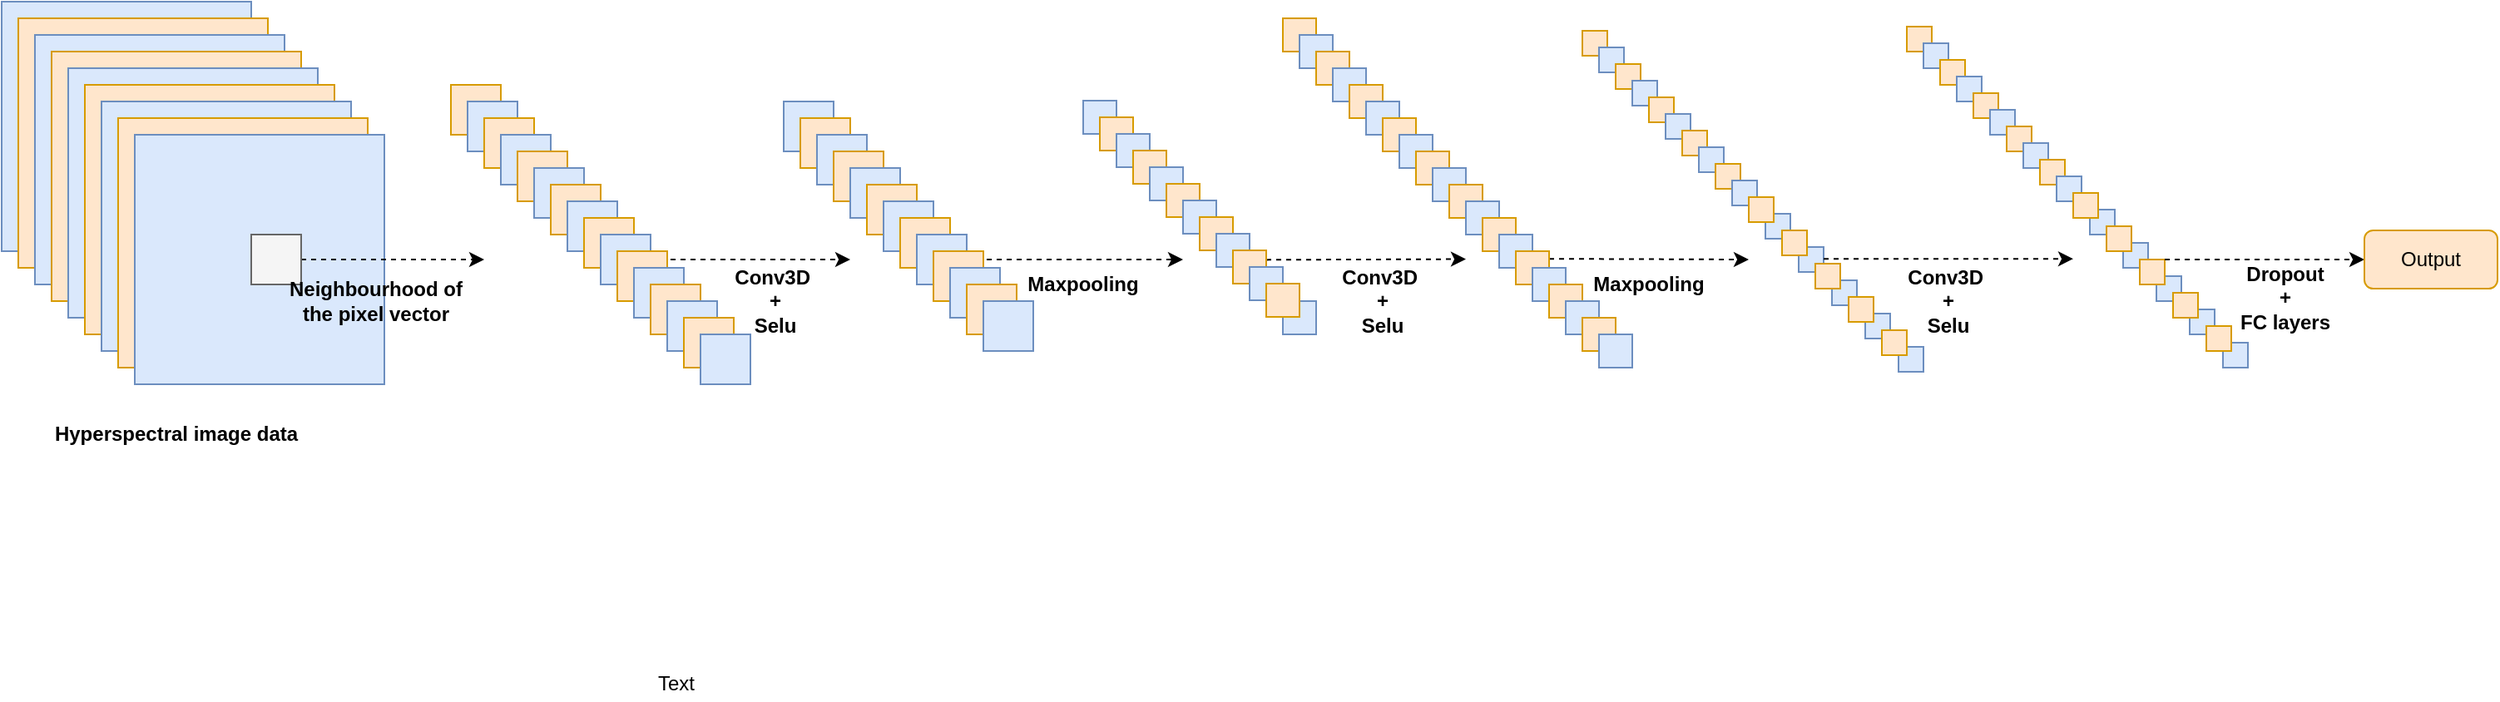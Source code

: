 <mxfile version="13.7.8" type="github">
  <diagram id="l_VRbaYY5x8nG968U9lK" name="Page-1">
    <mxGraphModel dx="918" dy="485" grid="1" gridSize="10" guides="1" tooltips="1" connect="1" arrows="1" fold="1" page="1" pageScale="1" pageWidth="827" pageHeight="1169" math="0" shadow="0">
      <root>
        <mxCell id="0" />
        <mxCell id="1" parent="0" />
        <mxCell id="CNsvlzbDIOFofRBmc1B0-144" value="" style="whiteSpace=wrap;html=1;aspect=fixed;labelBackgroundColor=none;fillColor=#ffe6cc;strokeColor=#d79b00;" vertex="1" parent="1">
          <mxGeometry x="980" y="157.5" width="15" height="15" as="geometry" />
        </mxCell>
        <mxCell id="CNsvlzbDIOFofRBmc1B0-2" value="" style="whiteSpace=wrap;html=1;aspect=fixed;fillColor=#dae8fc;strokeColor=#6c8ebf;" vertex="1" parent="1">
          <mxGeometry x="30" y="140" width="150" height="150" as="geometry" />
        </mxCell>
        <mxCell id="CNsvlzbDIOFofRBmc1B0-5" value="" style="whiteSpace=wrap;html=1;aspect=fixed;fillColor=#ffe6cc;strokeColor=#d79b00;" vertex="1" parent="1">
          <mxGeometry x="40" y="150" width="150" height="150" as="geometry" />
        </mxCell>
        <mxCell id="CNsvlzbDIOFofRBmc1B0-6" value="" style="whiteSpace=wrap;html=1;aspect=fixed;fillColor=#dae8fc;strokeColor=#6c8ebf;" vertex="1" parent="1">
          <mxGeometry x="50" y="160" width="150" height="150" as="geometry" />
        </mxCell>
        <mxCell id="CNsvlzbDIOFofRBmc1B0-7" value="" style="whiteSpace=wrap;html=1;aspect=fixed;fillColor=#ffe6cc;strokeColor=#d79b00;" vertex="1" parent="1">
          <mxGeometry x="60" y="170" width="150" height="150" as="geometry" />
        </mxCell>
        <mxCell id="CNsvlzbDIOFofRBmc1B0-8" value="" style="whiteSpace=wrap;html=1;aspect=fixed;fillColor=#dae8fc;strokeColor=#6c8ebf;" vertex="1" parent="1">
          <mxGeometry x="70" y="180" width="150" height="150" as="geometry" />
        </mxCell>
        <mxCell id="CNsvlzbDIOFofRBmc1B0-9" value="" style="whiteSpace=wrap;html=1;aspect=fixed;fillColor=#ffe6cc;strokeColor=#d79b00;" vertex="1" parent="1">
          <mxGeometry x="80" y="190" width="150" height="150" as="geometry" />
        </mxCell>
        <mxCell id="CNsvlzbDIOFofRBmc1B0-10" value="" style="whiteSpace=wrap;html=1;aspect=fixed;fillColor=#dae8fc;strokeColor=#6c8ebf;" vertex="1" parent="1">
          <mxGeometry x="90" y="200" width="150" height="150" as="geometry" />
        </mxCell>
        <mxCell id="CNsvlzbDIOFofRBmc1B0-12" value="" style="whiteSpace=wrap;html=1;aspect=fixed;fillColor=#ffe6cc;strokeColor=#d79b00;" vertex="1" parent="1">
          <mxGeometry x="100" y="210" width="150" height="150" as="geometry" />
        </mxCell>
        <mxCell id="CNsvlzbDIOFofRBmc1B0-13" value="" style="whiteSpace=wrap;html=1;aspect=fixed;fillColor=#dae8fc;strokeColor=#6c8ebf;" vertex="1" parent="1">
          <mxGeometry x="110" y="220" width="150" height="150" as="geometry" />
        </mxCell>
        <mxCell id="CNsvlzbDIOFofRBmc1B0-16" value="Hyperspectral image data" style="text;html=1;strokeColor=none;fillColor=none;align=center;verticalAlign=middle;whiteSpace=wrap;rounded=0;fontStyle=1" vertex="1" parent="1">
          <mxGeometry x="55" y="390" width="160" height="20" as="geometry" />
        </mxCell>
        <mxCell id="CNsvlzbDIOFofRBmc1B0-19" value="" style="edgeStyle=orthogonalEdgeStyle;rounded=0;sketch=0;orthogonalLoop=1;jettySize=auto;shadow=0;dashed=1;strokeWidth=1;labelBorderColor=none;html=1;endArrow=classic;endFill=1;metaEdit=1;comic=0;" edge="1" parent="1" source="CNsvlzbDIOFofRBmc1B0-18">
          <mxGeometry relative="1" as="geometry">
            <mxPoint x="320" y="295" as="targetPoint" />
          </mxGeometry>
        </mxCell>
        <mxCell id="CNsvlzbDIOFofRBmc1B0-18" value="" style="whiteSpace=wrap;html=1;aspect=fixed;fillColor=#f5f5f5;strokeColor=#666666;fontColor=#333333;" vertex="1" parent="1">
          <mxGeometry x="180" y="280" width="30" height="30" as="geometry" />
        </mxCell>
        <mxCell id="CNsvlzbDIOFofRBmc1B0-21" value="&lt;span style=&quot;font-weight: 700&quot;&gt;Neighbourhood of the pixel vector&lt;/span&gt;" style="text;html=1;strokeColor=none;fillColor=none;align=center;verticalAlign=middle;whiteSpace=wrap;rounded=0;labelBackgroundColor=none;" vertex="1" parent="1">
          <mxGeometry x="200" y="310" width="110" height="20" as="geometry" />
        </mxCell>
        <mxCell id="CNsvlzbDIOFofRBmc1B0-85" style="edgeStyle=orthogonalEdgeStyle;rounded=0;sketch=0;orthogonalLoop=1;jettySize=auto;html=1;shadow=0;dashed=1;strokeWidth=1;" edge="1" parent="1" source="CNsvlzbDIOFofRBmc1B0-31">
          <mxGeometry relative="1" as="geometry">
            <mxPoint x="540" y="295" as="targetPoint" />
            <Array as="points">
              <mxPoint x="530" y="295" />
              <mxPoint x="530" y="295" />
            </Array>
          </mxGeometry>
        </mxCell>
        <mxCell id="CNsvlzbDIOFofRBmc1B0-86" value="Text" style="text;html=1;align=center;verticalAlign=middle;resizable=0;points=[];autosize=1;" vertex="1" parent="1">
          <mxGeometry x="415" y="540" width="40" height="20" as="geometry" />
        </mxCell>
        <mxCell id="CNsvlzbDIOFofRBmc1B0-87" value="Conv3D&amp;nbsp;&lt;br&gt;+ &lt;br&gt;Selu" style="text;html=1;strokeColor=none;fillColor=none;align=center;verticalAlign=middle;whiteSpace=wrap;rounded=0;labelBackgroundColor=none;fontStyle=1" vertex="1" parent="1">
          <mxGeometry x="455" y="310" width="80" height="20" as="geometry" />
        </mxCell>
        <mxCell id="CNsvlzbDIOFofRBmc1B0-115" style="rounded=0;comic=0;sketch=0;orthogonalLoop=1;jettySize=auto;html=1;shadow=0;dashed=1;endArrow=classic;endFill=1;strokeWidth=1;" edge="1" parent="1" source="CNsvlzbDIOFofRBmc1B0-97">
          <mxGeometry relative="1" as="geometry">
            <mxPoint x="740" y="295" as="targetPoint" />
          </mxGeometry>
        </mxCell>
        <mxCell id="CNsvlzbDIOFofRBmc1B0-118" value="Conv3D&amp;nbsp;&lt;br&gt;+ &lt;br&gt;Selu" style="text;html=1;strokeColor=none;fillColor=none;align=center;verticalAlign=middle;whiteSpace=wrap;rounded=0;labelBackgroundColor=none;fontStyle=1" vertex="1" parent="1">
          <mxGeometry x="820" y="310" width="80" height="20" as="geometry" />
        </mxCell>
        <mxCell id="CNsvlzbDIOFofRBmc1B0-142" style="rounded=0;comic=0;sketch=0;orthogonalLoop=1;jettySize=auto;html=1;shadow=0;dashed=1;endArrow=classic;endFill=1;strokeWidth=1;" edge="1" parent="1">
          <mxGeometry relative="1" as="geometry">
            <mxPoint x="1080" y="295" as="targetPoint" />
            <mxPoint x="960" y="294.58" as="sourcePoint" />
          </mxGeometry>
        </mxCell>
        <mxCell id="CNsvlzbDIOFofRBmc1B0-143" value="Maxpooling" style="text;html=1;strokeColor=none;fillColor=none;align=center;verticalAlign=middle;whiteSpace=wrap;rounded=0;labelBackgroundColor=none;fontStyle=1" vertex="1" parent="1">
          <mxGeometry x="980" y="300" width="80" height="20" as="geometry" />
        </mxCell>
        <mxCell id="CNsvlzbDIOFofRBmc1B0-196" value="" style="group" vertex="1" connectable="0" parent="1">
          <mxGeometry x="300" y="190" width="180" height="180" as="geometry" />
        </mxCell>
        <mxCell id="CNsvlzbDIOFofRBmc1B0-22" value="" style="whiteSpace=wrap;html=1;aspect=fixed;labelBackgroundColor=none;fillColor=#ffe6cc;strokeColor=#d79b00;" vertex="1" parent="CNsvlzbDIOFofRBmc1B0-196">
          <mxGeometry width="30" height="30" as="geometry" />
        </mxCell>
        <mxCell id="CNsvlzbDIOFofRBmc1B0-23" value="" style="whiteSpace=wrap;html=1;aspect=fixed;labelBackgroundColor=none;fillColor=#dae8fc;strokeColor=#6c8ebf;" vertex="1" parent="CNsvlzbDIOFofRBmc1B0-196">
          <mxGeometry x="10" y="10" width="30" height="30" as="geometry" />
        </mxCell>
        <mxCell id="CNsvlzbDIOFofRBmc1B0-24" value="" style="whiteSpace=wrap;html=1;aspect=fixed;labelBackgroundColor=none;fillColor=#ffe6cc;strokeColor=#d79b00;" vertex="1" parent="CNsvlzbDIOFofRBmc1B0-196">
          <mxGeometry x="20" y="20" width="30" height="30" as="geometry" />
        </mxCell>
        <mxCell id="CNsvlzbDIOFofRBmc1B0-25" value="" style="whiteSpace=wrap;html=1;aspect=fixed;labelBackgroundColor=none;fillColor=#dae8fc;strokeColor=#6c8ebf;" vertex="1" parent="CNsvlzbDIOFofRBmc1B0-196">
          <mxGeometry x="30" y="30" width="30" height="30" as="geometry" />
        </mxCell>
        <mxCell id="CNsvlzbDIOFofRBmc1B0-26" value="" style="whiteSpace=wrap;html=1;aspect=fixed;labelBackgroundColor=none;fillColor=#ffe6cc;strokeColor=#d79b00;" vertex="1" parent="CNsvlzbDIOFofRBmc1B0-196">
          <mxGeometry x="40" y="40" width="30" height="30" as="geometry" />
        </mxCell>
        <mxCell id="CNsvlzbDIOFofRBmc1B0-27" value="" style="whiteSpace=wrap;html=1;aspect=fixed;labelBackgroundColor=none;fillColor=#dae8fc;strokeColor=#6c8ebf;" vertex="1" parent="CNsvlzbDIOFofRBmc1B0-196">
          <mxGeometry x="50" y="50" width="30" height="30" as="geometry" />
        </mxCell>
        <mxCell id="CNsvlzbDIOFofRBmc1B0-28" value="" style="whiteSpace=wrap;html=1;aspect=fixed;labelBackgroundColor=none;fillColor=#ffe6cc;strokeColor=#d79b00;" vertex="1" parent="CNsvlzbDIOFofRBmc1B0-196">
          <mxGeometry x="60" y="60" width="30" height="30" as="geometry" />
        </mxCell>
        <mxCell id="CNsvlzbDIOFofRBmc1B0-29" value="" style="whiteSpace=wrap;html=1;aspect=fixed;labelBackgroundColor=none;fillColor=#dae8fc;strokeColor=#6c8ebf;" vertex="1" parent="CNsvlzbDIOFofRBmc1B0-196">
          <mxGeometry x="70" y="70" width="30" height="30" as="geometry" />
        </mxCell>
        <mxCell id="CNsvlzbDIOFofRBmc1B0-30" value="" style="whiteSpace=wrap;html=1;aspect=fixed;labelBackgroundColor=none;fillColor=#ffe6cc;strokeColor=#d79b00;" vertex="1" parent="CNsvlzbDIOFofRBmc1B0-196">
          <mxGeometry x="80" y="80" width="30" height="30" as="geometry" />
        </mxCell>
        <mxCell id="CNsvlzbDIOFofRBmc1B0-31" value="" style="whiteSpace=wrap;html=1;aspect=fixed;labelBackgroundColor=none;fillColor=#dae8fc;strokeColor=#6c8ebf;" vertex="1" parent="CNsvlzbDIOFofRBmc1B0-196">
          <mxGeometry x="90" y="90" width="30" height="30" as="geometry" />
        </mxCell>
        <mxCell id="CNsvlzbDIOFofRBmc1B0-32" value="" style="whiteSpace=wrap;html=1;aspect=fixed;labelBackgroundColor=none;fillColor=#ffe6cc;strokeColor=#d79b00;" vertex="1" parent="CNsvlzbDIOFofRBmc1B0-196">
          <mxGeometry x="100" y="100" width="30" height="30" as="geometry" />
        </mxCell>
        <mxCell id="CNsvlzbDIOFofRBmc1B0-33" value="" style="whiteSpace=wrap;html=1;aspect=fixed;labelBackgroundColor=none;fillColor=#dae8fc;strokeColor=#6c8ebf;" vertex="1" parent="CNsvlzbDIOFofRBmc1B0-196">
          <mxGeometry x="110" y="110" width="30" height="30" as="geometry" />
        </mxCell>
        <mxCell id="CNsvlzbDIOFofRBmc1B0-34" value="" style="whiteSpace=wrap;html=1;aspect=fixed;labelBackgroundColor=none;fillColor=#ffe6cc;strokeColor=#d79b00;" vertex="1" parent="CNsvlzbDIOFofRBmc1B0-196">
          <mxGeometry x="120" y="120" width="30" height="30" as="geometry" />
        </mxCell>
        <mxCell id="CNsvlzbDIOFofRBmc1B0-35" value="" style="whiteSpace=wrap;html=1;aspect=fixed;labelBackgroundColor=none;fillColor=#dae8fc;strokeColor=#6c8ebf;" vertex="1" parent="CNsvlzbDIOFofRBmc1B0-196">
          <mxGeometry x="130" y="130" width="30" height="30" as="geometry" />
        </mxCell>
        <mxCell id="CNsvlzbDIOFofRBmc1B0-36" value="" style="whiteSpace=wrap;html=1;aspect=fixed;labelBackgroundColor=none;fillColor=#ffe6cc;strokeColor=#d79b00;" vertex="1" parent="CNsvlzbDIOFofRBmc1B0-196">
          <mxGeometry x="140" y="140" width="30" height="30" as="geometry" />
        </mxCell>
        <mxCell id="CNsvlzbDIOFofRBmc1B0-37" value="" style="whiteSpace=wrap;html=1;aspect=fixed;labelBackgroundColor=none;fillColor=#dae8fc;strokeColor=#6c8ebf;" vertex="1" parent="CNsvlzbDIOFofRBmc1B0-196">
          <mxGeometry x="150" y="150" width="30" height="30" as="geometry" />
        </mxCell>
        <mxCell id="CNsvlzbDIOFofRBmc1B0-202" value="" style="group" vertex="1" connectable="0" parent="1">
          <mxGeometry x="500" y="200" width="150" height="150" as="geometry" />
        </mxCell>
        <mxCell id="CNsvlzbDIOFofRBmc1B0-200" value="" style="group" vertex="1" connectable="0" parent="CNsvlzbDIOFofRBmc1B0-202">
          <mxGeometry width="150" height="150" as="geometry" />
        </mxCell>
        <mxCell id="CNsvlzbDIOFofRBmc1B0-195" value="" style="group" vertex="1" connectable="0" parent="CNsvlzbDIOFofRBmc1B0-200">
          <mxGeometry width="150" height="150" as="geometry" />
        </mxCell>
        <mxCell id="CNsvlzbDIOFofRBmc1B0-88" value="" style="whiteSpace=wrap;html=1;aspect=fixed;labelBackgroundColor=none;fillColor=#dae8fc;strokeColor=#6c8ebf;" vertex="1" parent="CNsvlzbDIOFofRBmc1B0-195">
          <mxGeometry width="30" height="30" as="geometry" />
        </mxCell>
        <mxCell id="CNsvlzbDIOFofRBmc1B0-90" value="" style="whiteSpace=wrap;html=1;aspect=fixed;labelBackgroundColor=none;fillColor=#ffe6cc;strokeColor=#d79b00;" vertex="1" parent="CNsvlzbDIOFofRBmc1B0-195">
          <mxGeometry x="10" y="10" width="30" height="30" as="geometry" />
        </mxCell>
        <mxCell id="CNsvlzbDIOFofRBmc1B0-91" value="" style="whiteSpace=wrap;html=1;aspect=fixed;labelBackgroundColor=none;fillColor=#dae8fc;strokeColor=#6c8ebf;" vertex="1" parent="CNsvlzbDIOFofRBmc1B0-195">
          <mxGeometry x="20" y="20" width="30" height="30" as="geometry" />
        </mxCell>
        <mxCell id="CNsvlzbDIOFofRBmc1B0-92" value="" style="whiteSpace=wrap;html=1;aspect=fixed;labelBackgroundColor=none;fillColor=#ffe6cc;strokeColor=#d79b00;" vertex="1" parent="CNsvlzbDIOFofRBmc1B0-195">
          <mxGeometry x="30" y="30" width="30" height="30" as="geometry" />
        </mxCell>
        <mxCell id="CNsvlzbDIOFofRBmc1B0-93" value="" style="whiteSpace=wrap;html=1;aspect=fixed;labelBackgroundColor=none;fillColor=#dae8fc;strokeColor=#6c8ebf;" vertex="1" parent="CNsvlzbDIOFofRBmc1B0-195">
          <mxGeometry x="40" y="40" width="30" height="30" as="geometry" />
        </mxCell>
        <mxCell id="CNsvlzbDIOFofRBmc1B0-94" value="" style="whiteSpace=wrap;html=1;aspect=fixed;labelBackgroundColor=none;fillColor=#ffe6cc;strokeColor=#d79b00;" vertex="1" parent="CNsvlzbDIOFofRBmc1B0-195">
          <mxGeometry x="50" y="50" width="30" height="30" as="geometry" />
        </mxCell>
        <mxCell id="CNsvlzbDIOFofRBmc1B0-95" value="" style="whiteSpace=wrap;html=1;aspect=fixed;labelBackgroundColor=none;fillColor=#dae8fc;strokeColor=#6c8ebf;" vertex="1" parent="CNsvlzbDIOFofRBmc1B0-195">
          <mxGeometry x="60" y="60" width="30" height="30" as="geometry" />
        </mxCell>
        <mxCell id="CNsvlzbDIOFofRBmc1B0-96" value="" style="whiteSpace=wrap;html=1;aspect=fixed;labelBackgroundColor=none;fillColor=#ffe6cc;strokeColor=#d79b00;" vertex="1" parent="CNsvlzbDIOFofRBmc1B0-195">
          <mxGeometry x="70" y="70" width="30" height="30" as="geometry" />
        </mxCell>
        <mxCell id="CNsvlzbDIOFofRBmc1B0-97" value="" style="whiteSpace=wrap;html=1;aspect=fixed;labelBackgroundColor=none;fillColor=#dae8fc;strokeColor=#6c8ebf;" vertex="1" parent="CNsvlzbDIOFofRBmc1B0-195">
          <mxGeometry x="80" y="80" width="30" height="30" as="geometry" />
        </mxCell>
        <mxCell id="CNsvlzbDIOFofRBmc1B0-98" value="" style="whiteSpace=wrap;html=1;aspect=fixed;labelBackgroundColor=none;fillColor=#ffe6cc;strokeColor=#d79b00;" vertex="1" parent="CNsvlzbDIOFofRBmc1B0-195">
          <mxGeometry x="90" y="90" width="30" height="30" as="geometry" />
        </mxCell>
        <mxCell id="CNsvlzbDIOFofRBmc1B0-99" value="" style="whiteSpace=wrap;html=1;aspect=fixed;labelBackgroundColor=none;fillColor=#dae8fc;strokeColor=#6c8ebf;" vertex="1" parent="CNsvlzbDIOFofRBmc1B0-195">
          <mxGeometry x="100" y="100" width="30" height="30" as="geometry" />
        </mxCell>
        <mxCell id="CNsvlzbDIOFofRBmc1B0-100" value="" style="whiteSpace=wrap;html=1;aspect=fixed;labelBackgroundColor=none;fillColor=#ffe6cc;strokeColor=#d79b00;" vertex="1" parent="CNsvlzbDIOFofRBmc1B0-195">
          <mxGeometry x="110" y="110" width="30" height="30" as="geometry" />
        </mxCell>
        <mxCell id="CNsvlzbDIOFofRBmc1B0-101" value="" style="whiteSpace=wrap;html=1;aspect=fixed;labelBackgroundColor=none;fillColor=#dae8fc;strokeColor=#6c8ebf;" vertex="1" parent="CNsvlzbDIOFofRBmc1B0-195">
          <mxGeometry x="120" y="120" width="30" height="30" as="geometry" />
        </mxCell>
        <mxCell id="CNsvlzbDIOFofRBmc1B0-122" value="" style="whiteSpace=wrap;html=1;aspect=fixed;labelBackgroundColor=none;fillColor=#ffe6cc;strokeColor=#d79b00;" vertex="1" parent="1">
          <mxGeometry x="800" y="150" width="20" height="20" as="geometry" />
        </mxCell>
        <mxCell id="CNsvlzbDIOFofRBmc1B0-123" value="" style="whiteSpace=wrap;html=1;aspect=fixed;labelBackgroundColor=none;fillColor=#dae8fc;strokeColor=#6c8ebf;" vertex="1" parent="1">
          <mxGeometry x="810" y="160" width="20" height="20" as="geometry" />
        </mxCell>
        <mxCell id="CNsvlzbDIOFofRBmc1B0-124" value="" style="whiteSpace=wrap;html=1;aspect=fixed;labelBackgroundColor=none;fillColor=#ffe6cc;strokeColor=#d79b00;" vertex="1" parent="1">
          <mxGeometry x="820" y="170" width="20" height="20" as="geometry" />
        </mxCell>
        <mxCell id="CNsvlzbDIOFofRBmc1B0-125" value="" style="whiteSpace=wrap;html=1;aspect=fixed;labelBackgroundColor=none;fillColor=#dae8fc;strokeColor=#6c8ebf;" vertex="1" parent="1">
          <mxGeometry x="830" y="180" width="20" height="20" as="geometry" />
        </mxCell>
        <mxCell id="CNsvlzbDIOFofRBmc1B0-126" value="" style="whiteSpace=wrap;html=1;aspect=fixed;labelBackgroundColor=none;fillColor=#ffe6cc;strokeColor=#d79b00;" vertex="1" parent="1">
          <mxGeometry x="840" y="190" width="20" height="20" as="geometry" />
        </mxCell>
        <mxCell id="CNsvlzbDIOFofRBmc1B0-127" value="" style="whiteSpace=wrap;html=1;aspect=fixed;labelBackgroundColor=none;fillColor=#dae8fc;strokeColor=#6c8ebf;" vertex="1" parent="1">
          <mxGeometry x="850" y="200" width="20" height="20" as="geometry" />
        </mxCell>
        <mxCell id="CNsvlzbDIOFofRBmc1B0-128" value="" style="whiteSpace=wrap;html=1;aspect=fixed;labelBackgroundColor=none;fillColor=#ffe6cc;strokeColor=#d79b00;" vertex="1" parent="1">
          <mxGeometry x="860" y="210" width="20" height="20" as="geometry" />
        </mxCell>
        <mxCell id="CNsvlzbDIOFofRBmc1B0-129" value="" style="whiteSpace=wrap;html=1;aspect=fixed;labelBackgroundColor=none;fillColor=#dae8fc;strokeColor=#6c8ebf;" vertex="1" parent="1">
          <mxGeometry x="870" y="220" width="20" height="20" as="geometry" />
        </mxCell>
        <mxCell id="CNsvlzbDIOFofRBmc1B0-130" value="" style="whiteSpace=wrap;html=1;aspect=fixed;labelBackgroundColor=none;fillColor=#ffe6cc;strokeColor=#d79b00;" vertex="1" parent="1">
          <mxGeometry x="880" y="230" width="20" height="20" as="geometry" />
        </mxCell>
        <mxCell id="CNsvlzbDIOFofRBmc1B0-131" value="" style="whiteSpace=wrap;html=1;aspect=fixed;labelBackgroundColor=none;fillColor=#dae8fc;strokeColor=#6c8ebf;" vertex="1" parent="1">
          <mxGeometry x="890" y="240" width="20" height="20" as="geometry" />
        </mxCell>
        <mxCell id="CNsvlzbDIOFofRBmc1B0-132" value="" style="whiteSpace=wrap;html=1;aspect=fixed;labelBackgroundColor=none;fillColor=#ffe6cc;strokeColor=#d79b00;" vertex="1" parent="1">
          <mxGeometry x="900" y="250" width="20" height="20" as="geometry" />
        </mxCell>
        <mxCell id="CNsvlzbDIOFofRBmc1B0-133" value="" style="whiteSpace=wrap;html=1;aspect=fixed;labelBackgroundColor=none;fillColor=#dae8fc;strokeColor=#6c8ebf;" vertex="1" parent="1">
          <mxGeometry x="910" y="260" width="20" height="20" as="geometry" />
        </mxCell>
        <mxCell id="CNsvlzbDIOFofRBmc1B0-134" value="" style="whiteSpace=wrap;html=1;aspect=fixed;labelBackgroundColor=none;fillColor=#ffe6cc;strokeColor=#d79b00;" vertex="1" parent="1">
          <mxGeometry x="920" y="270" width="20" height="20" as="geometry" />
        </mxCell>
        <mxCell id="CNsvlzbDIOFofRBmc1B0-135" value="" style="whiteSpace=wrap;html=1;aspect=fixed;labelBackgroundColor=none;fillColor=#dae8fc;strokeColor=#6c8ebf;" vertex="1" parent="1">
          <mxGeometry x="930" y="280" width="20" height="20" as="geometry" />
        </mxCell>
        <mxCell id="CNsvlzbDIOFofRBmc1B0-136" value="" style="whiteSpace=wrap;html=1;aspect=fixed;labelBackgroundColor=none;fillColor=#ffe6cc;strokeColor=#d79b00;" vertex="1" parent="1">
          <mxGeometry x="940" y="290" width="20" height="20" as="geometry" />
        </mxCell>
        <mxCell id="CNsvlzbDIOFofRBmc1B0-137" value="" style="whiteSpace=wrap;html=1;aspect=fixed;labelBackgroundColor=none;fillColor=#dae8fc;strokeColor=#6c8ebf;" vertex="1" parent="1">
          <mxGeometry x="950" y="300" width="20" height="20" as="geometry" />
        </mxCell>
        <mxCell id="CNsvlzbDIOFofRBmc1B0-138" value="" style="whiteSpace=wrap;html=1;aspect=fixed;labelBackgroundColor=none;fillColor=#ffe6cc;strokeColor=#d79b00;" vertex="1" parent="1">
          <mxGeometry x="960" y="310" width="20" height="20" as="geometry" />
        </mxCell>
        <mxCell id="CNsvlzbDIOFofRBmc1B0-139" value="" style="whiteSpace=wrap;html=1;aspect=fixed;labelBackgroundColor=none;fillColor=#dae8fc;strokeColor=#6c8ebf;" vertex="1" parent="1">
          <mxGeometry x="970" y="320" width="20" height="20" as="geometry" />
        </mxCell>
        <mxCell id="CNsvlzbDIOFofRBmc1B0-140" value="" style="whiteSpace=wrap;html=1;aspect=fixed;labelBackgroundColor=none;fillColor=#ffe6cc;strokeColor=#d79b00;" vertex="1" parent="1">
          <mxGeometry x="980" y="330" width="20" height="20" as="geometry" />
        </mxCell>
        <mxCell id="CNsvlzbDIOFofRBmc1B0-141" value="" style="whiteSpace=wrap;html=1;aspect=fixed;labelBackgroundColor=none;fillColor=#dae8fc;strokeColor=#6c8ebf;" vertex="1" parent="1">
          <mxGeometry x="990" y="340" width="20" height="20" as="geometry" />
        </mxCell>
        <mxCell id="CNsvlzbDIOFofRBmc1B0-205" style="rounded=0;comic=0;sketch=0;orthogonalLoop=1;jettySize=auto;html=1;shadow=0;dashed=1;endArrow=classic;endFill=1;strokeWidth=1;verticalAlign=middle;" edge="1" parent="1">
          <mxGeometry x="840" y="145.76" as="geometry">
            <mxPoint x="910" y="294.76" as="targetPoint" />
            <mxPoint x="790" y="295.19" as="sourcePoint" />
          </mxGeometry>
        </mxCell>
        <mxCell id="CNsvlzbDIOFofRBmc1B0-114" value="" style="whiteSpace=wrap;html=1;aspect=fixed;labelBackgroundColor=none;fillColor=#dae8fc;strokeColor=#6c8ebf;" vertex="1" parent="1">
          <mxGeometry x="800" y="320" width="20" height="20" as="geometry" />
        </mxCell>
        <mxCell id="CNsvlzbDIOFofRBmc1B0-102" value="" style="whiteSpace=wrap;html=1;aspect=fixed;labelBackgroundColor=none;fillColor=#dae8fc;strokeColor=#6c8ebf;" vertex="1" parent="1">
          <mxGeometry x="680" y="199.5" width="20" height="20" as="geometry" />
        </mxCell>
        <mxCell id="CNsvlzbDIOFofRBmc1B0-103" value="" style="whiteSpace=wrap;html=1;aspect=fixed;labelBackgroundColor=none;fillColor=#ffe6cc;strokeColor=#d79b00;" vertex="1" parent="1">
          <mxGeometry x="690" y="209.5" width="20" height="20" as="geometry" />
        </mxCell>
        <mxCell id="CNsvlzbDIOFofRBmc1B0-104" value="" style="whiteSpace=wrap;html=1;aspect=fixed;labelBackgroundColor=none;fillColor=#dae8fc;strokeColor=#6c8ebf;" vertex="1" parent="1">
          <mxGeometry x="700" y="219.5" width="20" height="20" as="geometry" />
        </mxCell>
        <mxCell id="CNsvlzbDIOFofRBmc1B0-105" value="" style="whiteSpace=wrap;html=1;aspect=fixed;labelBackgroundColor=none;fillColor=#ffe6cc;strokeColor=#d79b00;" vertex="1" parent="1">
          <mxGeometry x="710" y="229.5" width="20" height="20" as="geometry" />
        </mxCell>
        <mxCell id="CNsvlzbDIOFofRBmc1B0-106" value="" style="whiteSpace=wrap;html=1;aspect=fixed;labelBackgroundColor=none;fillColor=#dae8fc;strokeColor=#6c8ebf;" vertex="1" parent="1">
          <mxGeometry x="720" y="239.5" width="20" height="20" as="geometry" />
        </mxCell>
        <mxCell id="CNsvlzbDIOFofRBmc1B0-107" value="" style="whiteSpace=wrap;html=1;aspect=fixed;labelBackgroundColor=none;fillColor=#ffe6cc;strokeColor=#d79b00;" vertex="1" parent="1">
          <mxGeometry x="730" y="249.5" width="20" height="20" as="geometry" />
        </mxCell>
        <mxCell id="CNsvlzbDIOFofRBmc1B0-108" value="" style="whiteSpace=wrap;html=1;aspect=fixed;labelBackgroundColor=none;fillColor=#dae8fc;strokeColor=#6c8ebf;" vertex="1" parent="1">
          <mxGeometry x="740" y="259.5" width="20" height="20" as="geometry" />
        </mxCell>
        <mxCell id="CNsvlzbDIOFofRBmc1B0-109" value="" style="whiteSpace=wrap;html=1;aspect=fixed;labelBackgroundColor=none;fillColor=#ffe6cc;strokeColor=#d79b00;" vertex="1" parent="1">
          <mxGeometry x="750" y="269.5" width="20" height="20" as="geometry" />
        </mxCell>
        <mxCell id="CNsvlzbDIOFofRBmc1B0-110" value="" style="whiteSpace=wrap;html=1;aspect=fixed;labelBackgroundColor=none;fillColor=#dae8fc;strokeColor=#6c8ebf;" vertex="1" parent="1">
          <mxGeometry x="760" y="279.5" width="20" height="20" as="geometry" />
        </mxCell>
        <mxCell id="CNsvlzbDIOFofRBmc1B0-111" value="" style="whiteSpace=wrap;html=1;aspect=fixed;labelBackgroundColor=none;fillColor=#ffe6cc;strokeColor=#d79b00;" vertex="1" parent="1">
          <mxGeometry x="770" y="289.5" width="20" height="20" as="geometry" />
        </mxCell>
        <mxCell id="CNsvlzbDIOFofRBmc1B0-112" value="" style="whiteSpace=wrap;html=1;aspect=fixed;labelBackgroundColor=none;fillColor=#dae8fc;strokeColor=#6c8ebf;" vertex="1" parent="1">
          <mxGeometry x="780" y="299.5" width="20" height="20" as="geometry" />
        </mxCell>
        <mxCell id="CNsvlzbDIOFofRBmc1B0-113" value="" style="whiteSpace=wrap;html=1;aspect=fixed;labelBackgroundColor=none;fillColor=#ffe6cc;strokeColor=#d79b00;" vertex="1" parent="1">
          <mxGeometry x="790" y="309.5" width="20" height="20" as="geometry" />
        </mxCell>
        <mxCell id="CNsvlzbDIOFofRBmc1B0-116" value="Maxpooling" style="text;html=1;strokeColor=none;fillColor=none;align=center;verticalAlign=middle;whiteSpace=wrap;rounded=0;labelBackgroundColor=none;fontStyle=1" vertex="1" parent="1">
          <mxGeometry x="640" y="299.5" width="80" height="20" as="geometry" />
        </mxCell>
        <mxCell id="CNsvlzbDIOFofRBmc1B0-146" value="" style="whiteSpace=wrap;html=1;aspect=fixed;labelBackgroundColor=none;fillColor=#dae8fc;strokeColor=#6c8ebf;" vertex="1" parent="1">
          <mxGeometry x="990" y="167.5" width="15" height="15" as="geometry" />
        </mxCell>
        <mxCell id="CNsvlzbDIOFofRBmc1B0-147" value="" style="whiteSpace=wrap;html=1;aspect=fixed;labelBackgroundColor=none;fillColor=#ffe6cc;strokeColor=#d79b00;" vertex="1" parent="1">
          <mxGeometry x="1000" y="177.5" width="15" height="15" as="geometry" />
        </mxCell>
        <mxCell id="CNsvlzbDIOFofRBmc1B0-148" value="" style="whiteSpace=wrap;html=1;aspect=fixed;labelBackgroundColor=none;fillColor=#dae8fc;strokeColor=#6c8ebf;" vertex="1" parent="1">
          <mxGeometry x="1010" y="187.5" width="15" height="15" as="geometry" />
        </mxCell>
        <mxCell id="CNsvlzbDIOFofRBmc1B0-149" value="" style="whiteSpace=wrap;html=1;aspect=fixed;labelBackgroundColor=none;fillColor=#ffe6cc;strokeColor=#d79b00;" vertex="1" parent="1">
          <mxGeometry x="1020" y="197.5" width="15" height="15" as="geometry" />
        </mxCell>
        <mxCell id="CNsvlzbDIOFofRBmc1B0-150" value="" style="whiteSpace=wrap;html=1;aspect=fixed;labelBackgroundColor=none;fillColor=#dae8fc;strokeColor=#6c8ebf;" vertex="1" parent="1">
          <mxGeometry x="1030" y="207.5" width="15" height="15" as="geometry" />
        </mxCell>
        <mxCell id="CNsvlzbDIOFofRBmc1B0-151" value="" style="whiteSpace=wrap;html=1;aspect=fixed;labelBackgroundColor=none;fillColor=#ffe6cc;strokeColor=#d79b00;" vertex="1" parent="1">
          <mxGeometry x="1040" y="217.5" width="15" height="15" as="geometry" />
        </mxCell>
        <mxCell id="CNsvlzbDIOFofRBmc1B0-152" value="" style="whiteSpace=wrap;html=1;aspect=fixed;labelBackgroundColor=none;fillColor=#dae8fc;strokeColor=#6c8ebf;" vertex="1" parent="1">
          <mxGeometry x="1050" y="227.5" width="15" height="15" as="geometry" />
        </mxCell>
        <mxCell id="CNsvlzbDIOFofRBmc1B0-153" value="" style="whiteSpace=wrap;html=1;aspect=fixed;labelBackgroundColor=none;fillColor=#ffe6cc;strokeColor=#d79b00;" vertex="1" parent="1">
          <mxGeometry x="1060" y="237.5" width="15" height="15" as="geometry" />
        </mxCell>
        <mxCell id="CNsvlzbDIOFofRBmc1B0-154" value="" style="whiteSpace=wrap;html=1;aspect=fixed;labelBackgroundColor=none;fillColor=#dae8fc;strokeColor=#6c8ebf;" vertex="1" parent="1">
          <mxGeometry x="1070" y="247.5" width="15" height="15" as="geometry" />
        </mxCell>
        <mxCell id="CNsvlzbDIOFofRBmc1B0-155" value="" style="whiteSpace=wrap;html=1;aspect=fixed;labelBackgroundColor=none;" vertex="1" parent="1">
          <mxGeometry x="1080" y="257.5" width="15" height="15" as="geometry" />
        </mxCell>
        <mxCell id="CNsvlzbDIOFofRBmc1B0-156" value="" style="whiteSpace=wrap;html=1;aspect=fixed;labelBackgroundColor=none;fillColor=#dae8fc;strokeColor=#6c8ebf;" vertex="1" parent="1">
          <mxGeometry x="1090" y="267.5" width="15" height="15" as="geometry" />
        </mxCell>
        <mxCell id="CNsvlzbDIOFofRBmc1B0-157" value="" style="whiteSpace=wrap;html=1;aspect=fixed;labelBackgroundColor=none;" vertex="1" parent="1">
          <mxGeometry x="1100" y="277.5" width="15" height="15" as="geometry" />
        </mxCell>
        <mxCell id="CNsvlzbDIOFofRBmc1B0-158" value="" style="whiteSpace=wrap;html=1;aspect=fixed;labelBackgroundColor=none;fillColor=#dae8fc;strokeColor=#6c8ebf;" vertex="1" parent="1">
          <mxGeometry x="1110" y="287.5" width="15" height="15" as="geometry" />
        </mxCell>
        <mxCell id="CNsvlzbDIOFofRBmc1B0-159" value="" style="whiteSpace=wrap;html=1;aspect=fixed;labelBackgroundColor=none;" vertex="1" parent="1">
          <mxGeometry x="1120" y="297.5" width="15" height="15" as="geometry" />
        </mxCell>
        <mxCell id="CNsvlzbDIOFofRBmc1B0-160" value="" style="whiteSpace=wrap;html=1;aspect=fixed;labelBackgroundColor=none;fillColor=#dae8fc;strokeColor=#6c8ebf;" vertex="1" parent="1">
          <mxGeometry x="1130" y="307.5" width="15" height="15" as="geometry" />
        </mxCell>
        <mxCell id="CNsvlzbDIOFofRBmc1B0-161" value="" style="whiteSpace=wrap;html=1;aspect=fixed;labelBackgroundColor=none;" vertex="1" parent="1">
          <mxGeometry x="1140" y="317.5" width="15" height="15" as="geometry" />
        </mxCell>
        <mxCell id="CNsvlzbDIOFofRBmc1B0-162" value="" style="whiteSpace=wrap;html=1;aspect=fixed;labelBackgroundColor=none;fillColor=#dae8fc;strokeColor=#6c8ebf;" vertex="1" parent="1">
          <mxGeometry x="1150" y="327.5" width="15" height="15" as="geometry" />
        </mxCell>
        <mxCell id="CNsvlzbDIOFofRBmc1B0-163" value="" style="whiteSpace=wrap;html=1;aspect=fixed;labelBackgroundColor=none;" vertex="1" parent="1">
          <mxGeometry x="1160" y="337.5" width="15" height="15" as="geometry" />
        </mxCell>
        <mxCell id="CNsvlzbDIOFofRBmc1B0-164" value="" style="whiteSpace=wrap;html=1;aspect=fixed;labelBackgroundColor=none;fillColor=#dae8fc;strokeColor=#6c8ebf;" vertex="1" parent="1">
          <mxGeometry x="1170" y="347.5" width="15" height="15" as="geometry" />
        </mxCell>
        <mxCell id="CNsvlzbDIOFofRBmc1B0-165" value="" style="whiteSpace=wrap;html=1;aspect=fixed;labelBackgroundColor=none;fillColor=#ffe6cc;strokeColor=#d79b00;" vertex="1" parent="1">
          <mxGeometry x="1160" y="337.5" width="15" height="15" as="geometry" />
        </mxCell>
        <mxCell id="CNsvlzbDIOFofRBmc1B0-166" value="" style="whiteSpace=wrap;html=1;aspect=fixed;labelBackgroundColor=none;fillColor=#ffe6cc;strokeColor=#d79b00;" vertex="1" parent="1">
          <mxGeometry x="1140" y="317.5" width="15" height="15" as="geometry" />
        </mxCell>
        <mxCell id="CNsvlzbDIOFofRBmc1B0-167" value="" style="whiteSpace=wrap;html=1;aspect=fixed;labelBackgroundColor=none;fillColor=#ffe6cc;strokeColor=#d79b00;" vertex="1" parent="1">
          <mxGeometry x="1120" y="297.5" width="15" height="15" as="geometry" />
        </mxCell>
        <mxCell id="CNsvlzbDIOFofRBmc1B0-168" value="" style="whiteSpace=wrap;html=1;aspect=fixed;labelBackgroundColor=none;fillColor=#ffe6cc;strokeColor=#d79b00;" vertex="1" parent="1">
          <mxGeometry x="1100" y="277.5" width="15" height="15" as="geometry" />
        </mxCell>
        <mxCell id="CNsvlzbDIOFofRBmc1B0-169" value="" style="whiteSpace=wrap;html=1;aspect=fixed;labelBackgroundColor=none;fillColor=#ffe6cc;strokeColor=#d79b00;" vertex="1" parent="1">
          <mxGeometry x="1080" y="257.5" width="15" height="15" as="geometry" />
        </mxCell>
        <mxCell id="CNsvlzbDIOFofRBmc1B0-198" value="Conv3D&amp;nbsp;&lt;br&gt;+ &lt;br&gt;Selu" style="text;html=1;strokeColor=none;fillColor=none;align=center;verticalAlign=middle;whiteSpace=wrap;rounded=0;labelBackgroundColor=none;fontStyle=1" vertex="1" parent="1">
          <mxGeometry x="1160" y="309.5" width="80" height="20" as="geometry" />
        </mxCell>
        <mxCell id="CNsvlzbDIOFofRBmc1B0-278" value="" style="whiteSpace=wrap;html=1;aspect=fixed;labelBackgroundColor=none;fillColor=#ffe6cc;strokeColor=#d79b00;" vertex="1" parent="1">
          <mxGeometry x="1175" y="155" width="15" height="15" as="geometry" />
        </mxCell>
        <mxCell id="CNsvlzbDIOFofRBmc1B0-282" value="" style="whiteSpace=wrap;html=1;aspect=fixed;labelBackgroundColor=none;fillColor=#dae8fc;strokeColor=#6c8ebf;" vertex="1" parent="1">
          <mxGeometry x="1185" y="165" width="15" height="15" as="geometry" />
        </mxCell>
        <mxCell id="CNsvlzbDIOFofRBmc1B0-283" value="" style="whiteSpace=wrap;html=1;aspect=fixed;labelBackgroundColor=none;fillColor=#ffe6cc;strokeColor=#d79b00;" vertex="1" parent="1">
          <mxGeometry x="1195" y="175" width="15" height="15" as="geometry" />
        </mxCell>
        <mxCell id="CNsvlzbDIOFofRBmc1B0-284" value="" style="whiteSpace=wrap;html=1;aspect=fixed;labelBackgroundColor=none;fillColor=#dae8fc;strokeColor=#6c8ebf;" vertex="1" parent="1">
          <mxGeometry x="1205" y="185" width="15" height="15" as="geometry" />
        </mxCell>
        <mxCell id="CNsvlzbDIOFofRBmc1B0-285" value="" style="whiteSpace=wrap;html=1;aspect=fixed;labelBackgroundColor=none;fillColor=#ffe6cc;strokeColor=#d79b00;" vertex="1" parent="1">
          <mxGeometry x="1215" y="195" width="15" height="15" as="geometry" />
        </mxCell>
        <mxCell id="CNsvlzbDIOFofRBmc1B0-286" value="" style="whiteSpace=wrap;html=1;aspect=fixed;labelBackgroundColor=none;fillColor=#dae8fc;strokeColor=#6c8ebf;" vertex="1" parent="1">
          <mxGeometry x="1225" y="205" width="15" height="15" as="geometry" />
        </mxCell>
        <mxCell id="CNsvlzbDIOFofRBmc1B0-287" value="" style="whiteSpace=wrap;html=1;aspect=fixed;labelBackgroundColor=none;fillColor=#ffe6cc;strokeColor=#d79b00;" vertex="1" parent="1">
          <mxGeometry x="1235" y="215" width="15" height="15" as="geometry" />
        </mxCell>
        <mxCell id="CNsvlzbDIOFofRBmc1B0-288" value="" style="whiteSpace=wrap;html=1;aspect=fixed;labelBackgroundColor=none;fillColor=#dae8fc;strokeColor=#6c8ebf;" vertex="1" parent="1">
          <mxGeometry x="1245" y="225" width="15" height="15" as="geometry" />
        </mxCell>
        <mxCell id="CNsvlzbDIOFofRBmc1B0-289" value="" style="whiteSpace=wrap;html=1;aspect=fixed;labelBackgroundColor=none;fillColor=#ffe6cc;strokeColor=#d79b00;" vertex="1" parent="1">
          <mxGeometry x="1255" y="235" width="15" height="15" as="geometry" />
        </mxCell>
        <mxCell id="CNsvlzbDIOFofRBmc1B0-290" value="" style="whiteSpace=wrap;html=1;aspect=fixed;labelBackgroundColor=none;fillColor=#dae8fc;strokeColor=#6c8ebf;" vertex="1" parent="1">
          <mxGeometry x="1265" y="245" width="15" height="15" as="geometry" />
        </mxCell>
        <mxCell id="CNsvlzbDIOFofRBmc1B0-291" value="" style="whiteSpace=wrap;html=1;aspect=fixed;labelBackgroundColor=none;" vertex="1" parent="1">
          <mxGeometry x="1275" y="255" width="15" height="15" as="geometry" />
        </mxCell>
        <mxCell id="CNsvlzbDIOFofRBmc1B0-292" value="" style="whiteSpace=wrap;html=1;aspect=fixed;labelBackgroundColor=none;fillColor=#dae8fc;strokeColor=#6c8ebf;" vertex="1" parent="1">
          <mxGeometry x="1285" y="265" width="15" height="15" as="geometry" />
        </mxCell>
        <mxCell id="CNsvlzbDIOFofRBmc1B0-293" value="" style="whiteSpace=wrap;html=1;aspect=fixed;labelBackgroundColor=none;" vertex="1" parent="1">
          <mxGeometry x="1295" y="275" width="15" height="15" as="geometry" />
        </mxCell>
        <mxCell id="CNsvlzbDIOFofRBmc1B0-294" value="" style="whiteSpace=wrap;html=1;aspect=fixed;labelBackgroundColor=none;fillColor=#dae8fc;strokeColor=#6c8ebf;" vertex="1" parent="1">
          <mxGeometry x="1305" y="285" width="15" height="15" as="geometry" />
        </mxCell>
        <mxCell id="CNsvlzbDIOFofRBmc1B0-295" value="" style="whiteSpace=wrap;html=1;aspect=fixed;labelBackgroundColor=none;" vertex="1" parent="1">
          <mxGeometry x="1315" y="295" width="15" height="15" as="geometry" />
        </mxCell>
        <mxCell id="CNsvlzbDIOFofRBmc1B0-296" value="" style="whiteSpace=wrap;html=1;aspect=fixed;labelBackgroundColor=none;fillColor=#dae8fc;strokeColor=#6c8ebf;" vertex="1" parent="1">
          <mxGeometry x="1325" y="305" width="15" height="15" as="geometry" />
        </mxCell>
        <mxCell id="CNsvlzbDIOFofRBmc1B0-297" value="" style="whiteSpace=wrap;html=1;aspect=fixed;labelBackgroundColor=none;" vertex="1" parent="1">
          <mxGeometry x="1335" y="315" width="15" height="15" as="geometry" />
        </mxCell>
        <mxCell id="CNsvlzbDIOFofRBmc1B0-298" value="" style="whiteSpace=wrap;html=1;aspect=fixed;labelBackgroundColor=none;fillColor=#dae8fc;strokeColor=#6c8ebf;" vertex="1" parent="1">
          <mxGeometry x="1345" y="325" width="15" height="15" as="geometry" />
        </mxCell>
        <mxCell id="CNsvlzbDIOFofRBmc1B0-299" value="" style="whiteSpace=wrap;html=1;aspect=fixed;labelBackgroundColor=none;" vertex="1" parent="1">
          <mxGeometry x="1355" y="335" width="15" height="15" as="geometry" />
        </mxCell>
        <mxCell id="CNsvlzbDIOFofRBmc1B0-300" value="" style="whiteSpace=wrap;html=1;aspect=fixed;labelBackgroundColor=none;fillColor=#dae8fc;strokeColor=#6c8ebf;" vertex="1" parent="1">
          <mxGeometry x="1365" y="345" width="15" height="15" as="geometry" />
        </mxCell>
        <mxCell id="CNsvlzbDIOFofRBmc1B0-301" value="" style="whiteSpace=wrap;html=1;aspect=fixed;labelBackgroundColor=none;fillColor=#ffe6cc;strokeColor=#d79b00;" vertex="1" parent="1">
          <mxGeometry x="1355" y="335" width="15" height="15" as="geometry" />
        </mxCell>
        <mxCell id="CNsvlzbDIOFofRBmc1B0-302" value="" style="whiteSpace=wrap;html=1;aspect=fixed;labelBackgroundColor=none;fillColor=#ffe6cc;strokeColor=#d79b00;" vertex="1" parent="1">
          <mxGeometry x="1335" y="315" width="15" height="15" as="geometry" />
        </mxCell>
        <mxCell id="CNsvlzbDIOFofRBmc1B0-303" value="" style="whiteSpace=wrap;html=1;aspect=fixed;labelBackgroundColor=none;fillColor=#ffe6cc;strokeColor=#d79b00;" vertex="1" parent="1">
          <mxGeometry x="1315" y="295" width="15" height="15" as="geometry" />
        </mxCell>
        <mxCell id="CNsvlzbDIOFofRBmc1B0-304" value="" style="whiteSpace=wrap;html=1;aspect=fixed;labelBackgroundColor=none;fillColor=#ffe6cc;strokeColor=#d79b00;" vertex="1" parent="1">
          <mxGeometry x="1295" y="275" width="15" height="15" as="geometry" />
        </mxCell>
        <mxCell id="CNsvlzbDIOFofRBmc1B0-305" value="" style="whiteSpace=wrap;html=1;aspect=fixed;labelBackgroundColor=none;fillColor=#ffe6cc;strokeColor=#d79b00;" vertex="1" parent="1">
          <mxGeometry x="1275" y="255" width="15" height="15" as="geometry" />
        </mxCell>
        <mxCell id="CNsvlzbDIOFofRBmc1B0-306" style="edgeStyle=orthogonalEdgeStyle;rounded=0;comic=0;sketch=0;orthogonalLoop=1;jettySize=auto;html=1;shadow=0;dashed=1;endArrow=classic;endFill=1;strokeWidth=1;" edge="1" parent="1">
          <mxGeometry x="1221" y="162.29" as="geometry">
            <mxPoint x="1450" y="295" as="targetPoint" />
            <mxPoint x="1330" y="295.0" as="sourcePoint" />
          </mxGeometry>
        </mxCell>
        <mxCell id="CNsvlzbDIOFofRBmc1B0-308" style="edgeStyle=orthogonalEdgeStyle;rounded=0;comic=0;sketch=0;orthogonalLoop=1;jettySize=auto;html=1;shadow=0;dashed=1;endArrow=classic;endFill=1;strokeWidth=1;" edge="1" parent="1">
          <mxGeometry x="1016" y="161.89" as="geometry">
            <mxPoint x="1275" y="294.6" as="targetPoint" />
            <mxPoint x="1125" y="294.6" as="sourcePoint" />
          </mxGeometry>
        </mxCell>
        <mxCell id="CNsvlzbDIOFofRBmc1B0-309" value="Dropout&lt;br&gt;+&lt;br&gt;FC layers" style="text;html=1;strokeColor=none;fillColor=none;align=center;verticalAlign=middle;whiteSpace=wrap;rounded=0;labelBackgroundColor=none;fontStyle=1" vertex="1" parent="1">
          <mxGeometry x="1370" y="307.5" width="65" height="20" as="geometry" />
        </mxCell>
        <mxCell id="CNsvlzbDIOFofRBmc1B0-310" value="Output" style="rounded=1;whiteSpace=wrap;html=1;labelBackgroundColor=none;fillColor=#ffe6cc;strokeColor=#d79b00;" vertex="1" parent="1">
          <mxGeometry x="1450" y="277.5" width="80" height="35" as="geometry" />
        </mxCell>
      </root>
    </mxGraphModel>
  </diagram>
</mxfile>

